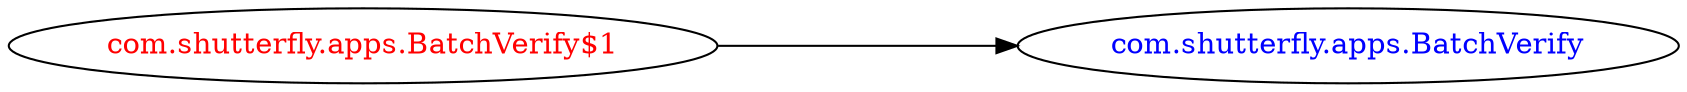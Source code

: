 digraph dependencyGraph {
 concentrate=true;
 ranksep="2.0";
 rankdir="LR"; 
 splines="ortho";
"com.shutterfly.apps.BatchVerify$1" [fontcolor="red"];
"com.shutterfly.apps.BatchVerify" [ fontcolor="blue" ];
"com.shutterfly.apps.BatchVerify$1"->"com.shutterfly.apps.BatchVerify";
}